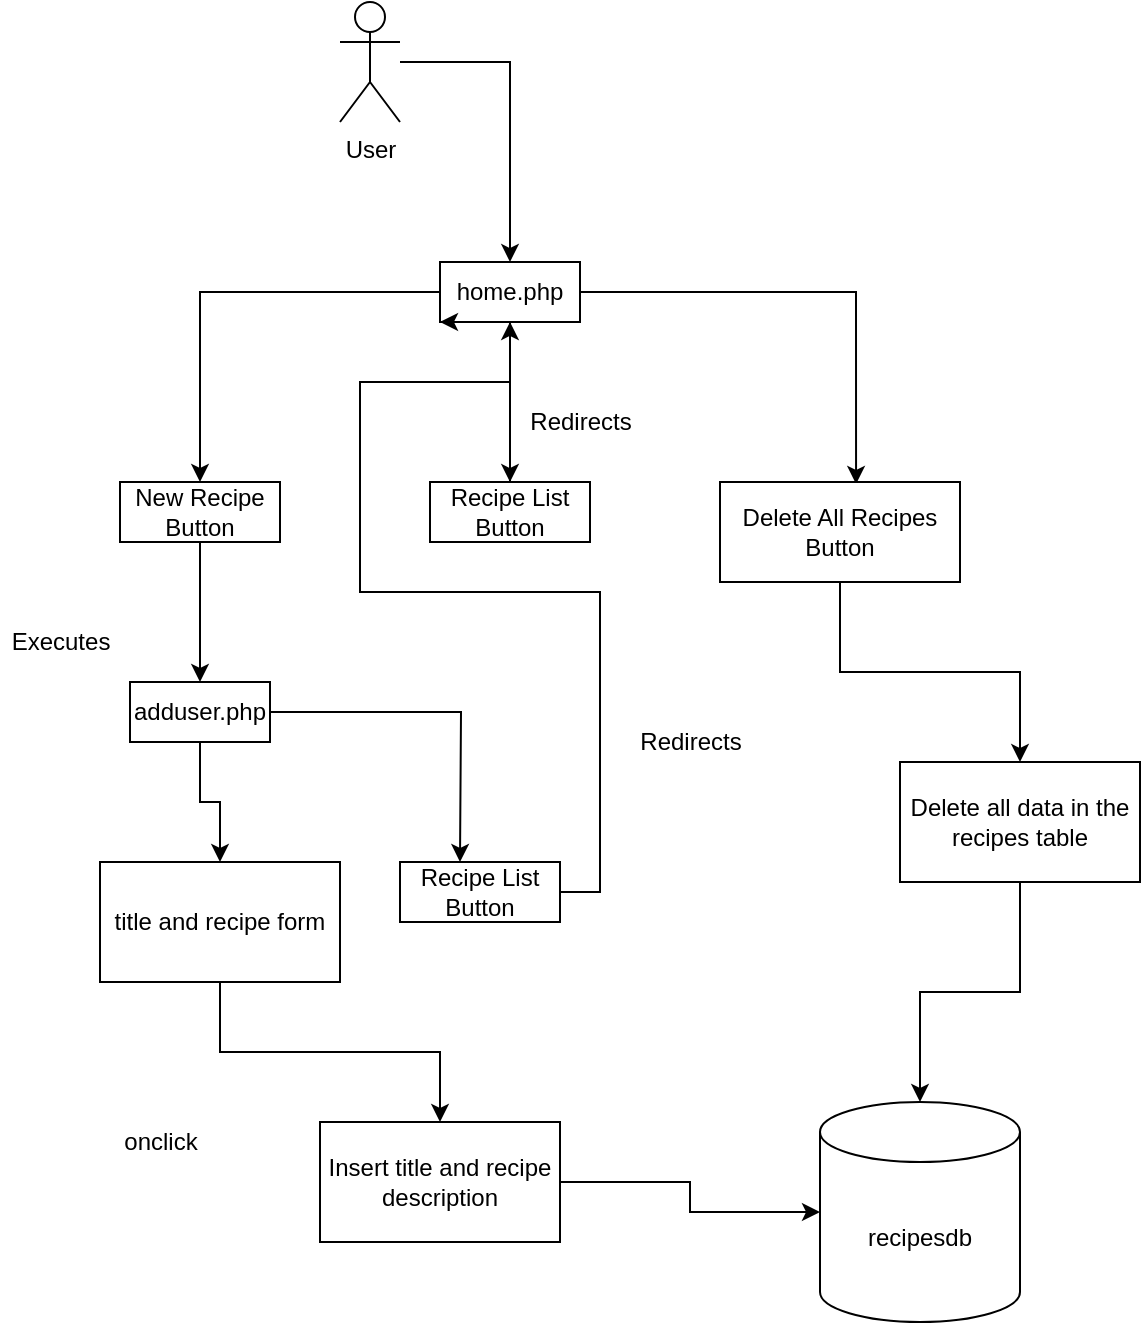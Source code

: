 <mxfile version="17.2.4" type="github"><diagram id="d6Y8Q44-sdCpRTjHXo5i" name="Page-1"><mxGraphModel dx="1221" dy="621" grid="1" gridSize="10" guides="1" tooltips="1" connect="1" arrows="1" fold="1" page="1" pageScale="1" pageWidth="850" pageHeight="1100" math="0" shadow="0"><root><mxCell id="0"/><mxCell id="1" parent="0"/><mxCell id="H-MvPxR-iWgt9PyU-ZtY-4" style="edgeStyle=orthogonalEdgeStyle;rounded=0;orthogonalLoop=1;jettySize=auto;html=1;entryX=0.5;entryY=0;entryDx=0;entryDy=0;" edge="1" parent="1" source="H-MvPxR-iWgt9PyU-ZtY-1" target="H-MvPxR-iWgt9PyU-ZtY-2"><mxGeometry relative="1" as="geometry"/></mxCell><mxCell id="H-MvPxR-iWgt9PyU-ZtY-1" value="User" style="shape=umlActor;verticalLabelPosition=bottom;verticalAlign=top;html=1;outlineConnect=0;" vertex="1" parent="1"><mxGeometry x="340" y="40" width="30" height="60" as="geometry"/></mxCell><mxCell id="H-MvPxR-iWgt9PyU-ZtY-8" style="edgeStyle=orthogonalEdgeStyle;rounded=0;orthogonalLoop=1;jettySize=auto;html=1;exitX=0;exitY=0.5;exitDx=0;exitDy=0;entryX=0.5;entryY=0;entryDx=0;entryDy=0;" edge="1" parent="1" source="H-MvPxR-iWgt9PyU-ZtY-2" target="H-MvPxR-iWgt9PyU-ZtY-7"><mxGeometry relative="1" as="geometry"/></mxCell><mxCell id="H-MvPxR-iWgt9PyU-ZtY-9" style="edgeStyle=orthogonalEdgeStyle;rounded=0;orthogonalLoop=1;jettySize=auto;html=1;exitX=0.5;exitY=1;exitDx=0;exitDy=0;entryX=0.5;entryY=0;entryDx=0;entryDy=0;" edge="1" parent="1" source="H-MvPxR-iWgt9PyU-ZtY-2" target="H-MvPxR-iWgt9PyU-ZtY-5"><mxGeometry relative="1" as="geometry"/></mxCell><mxCell id="H-MvPxR-iWgt9PyU-ZtY-10" style="edgeStyle=orthogonalEdgeStyle;rounded=0;orthogonalLoop=1;jettySize=auto;html=1;exitX=1;exitY=0.5;exitDx=0;exitDy=0;entryX=0.567;entryY=0.02;entryDx=0;entryDy=0;entryPerimeter=0;" edge="1" parent="1" source="H-MvPxR-iWgt9PyU-ZtY-2" target="H-MvPxR-iWgt9PyU-ZtY-6"><mxGeometry relative="1" as="geometry"/></mxCell><mxCell id="H-MvPxR-iWgt9PyU-ZtY-2" value="home.php" style="rounded=0;whiteSpace=wrap;html=1;" vertex="1" parent="1"><mxGeometry x="390" y="170" width="70" height="30" as="geometry"/></mxCell><mxCell id="H-MvPxR-iWgt9PyU-ZtY-3" value="recipesdb" style="shape=cylinder3;whiteSpace=wrap;html=1;boundedLbl=1;backgroundOutline=1;size=15;" vertex="1" parent="1"><mxGeometry x="580" y="590" width="100" height="110" as="geometry"/></mxCell><mxCell id="H-MvPxR-iWgt9PyU-ZtY-13" style="edgeStyle=orthogonalEdgeStyle;rounded=0;orthogonalLoop=1;jettySize=auto;html=1;exitX=0.5;exitY=0;exitDx=0;exitDy=0;entryX=0.5;entryY=1;entryDx=0;entryDy=0;" edge="1" parent="1" source="H-MvPxR-iWgt9PyU-ZtY-5" target="H-MvPxR-iWgt9PyU-ZtY-2"><mxGeometry relative="1" as="geometry"/></mxCell><mxCell id="H-MvPxR-iWgt9PyU-ZtY-5" value="Recipe List Button" style="rounded=0;whiteSpace=wrap;html=1;" vertex="1" parent="1"><mxGeometry x="385" y="280" width="80" height="30" as="geometry"/></mxCell><mxCell id="H-MvPxR-iWgt9PyU-ZtY-31" style="edgeStyle=orthogonalEdgeStyle;rounded=0;orthogonalLoop=1;jettySize=auto;html=1;exitX=0.5;exitY=1;exitDx=0;exitDy=0;" edge="1" parent="1" source="H-MvPxR-iWgt9PyU-ZtY-6" target="H-MvPxR-iWgt9PyU-ZtY-30"><mxGeometry relative="1" as="geometry"/></mxCell><mxCell id="H-MvPxR-iWgt9PyU-ZtY-6" value="Delete All Recipes Button" style="rounded=0;whiteSpace=wrap;html=1;" vertex="1" parent="1"><mxGeometry x="530" y="280" width="120" height="50" as="geometry"/></mxCell><mxCell id="H-MvPxR-iWgt9PyU-ZtY-17" style="edgeStyle=orthogonalEdgeStyle;rounded=0;orthogonalLoop=1;jettySize=auto;html=1;exitX=0.5;exitY=1;exitDx=0;exitDy=0;entryX=0.5;entryY=0;entryDx=0;entryDy=0;" edge="1" parent="1" source="H-MvPxR-iWgt9PyU-ZtY-7" target="H-MvPxR-iWgt9PyU-ZtY-15"><mxGeometry relative="1" as="geometry"/></mxCell><mxCell id="H-MvPxR-iWgt9PyU-ZtY-7" value="New Recipe Button" style="rounded=0;whiteSpace=wrap;html=1;" vertex="1" parent="1"><mxGeometry x="230" y="280" width="80" height="30" as="geometry"/></mxCell><mxCell id="H-MvPxR-iWgt9PyU-ZtY-14" value="Redirects" style="text;html=1;align=center;verticalAlign=middle;resizable=0;points=[];autosize=1;strokeColor=none;fillColor=none;" vertex="1" parent="1"><mxGeometry x="425" y="240" width="70" height="20" as="geometry"/></mxCell><mxCell id="H-MvPxR-iWgt9PyU-ZtY-22" style="edgeStyle=orthogonalEdgeStyle;rounded=0;orthogonalLoop=1;jettySize=auto;html=1;exitX=0.5;exitY=1;exitDx=0;exitDy=0;entryX=0.5;entryY=0;entryDx=0;entryDy=0;" edge="1" parent="1" source="H-MvPxR-iWgt9PyU-ZtY-15" target="H-MvPxR-iWgt9PyU-ZtY-21"><mxGeometry relative="1" as="geometry"/></mxCell><mxCell id="H-MvPxR-iWgt9PyU-ZtY-33" style="edgeStyle=orthogonalEdgeStyle;rounded=0;orthogonalLoop=1;jettySize=auto;html=1;exitX=1;exitY=0.5;exitDx=0;exitDy=0;" edge="1" parent="1" source="H-MvPxR-iWgt9PyU-ZtY-15"><mxGeometry relative="1" as="geometry"><mxPoint x="400" y="470" as="targetPoint"/></mxGeometry></mxCell><mxCell id="H-MvPxR-iWgt9PyU-ZtY-15" value="adduser.php" style="rounded=0;whiteSpace=wrap;html=1;" vertex="1" parent="1"><mxGeometry x="235" y="380" width="70" height="30" as="geometry"/></mxCell><mxCell id="H-MvPxR-iWgt9PyU-ZtY-16" value="Executes" style="text;html=1;align=center;verticalAlign=middle;resizable=0;points=[];autosize=1;strokeColor=none;fillColor=none;" vertex="1" parent="1"><mxGeometry x="170" y="350" width="60" height="20" as="geometry"/></mxCell><mxCell id="H-MvPxR-iWgt9PyU-ZtY-26" style="edgeStyle=orthogonalEdgeStyle;rounded=0;orthogonalLoop=1;jettySize=auto;html=1;exitX=0.5;exitY=1;exitDx=0;exitDy=0;" edge="1" parent="1" source="H-MvPxR-iWgt9PyU-ZtY-21" target="H-MvPxR-iWgt9PyU-ZtY-25"><mxGeometry relative="1" as="geometry"/></mxCell><mxCell id="H-MvPxR-iWgt9PyU-ZtY-21" value="title and recipe form" style="rounded=0;whiteSpace=wrap;html=1;" vertex="1" parent="1"><mxGeometry x="220" y="470" width="120" height="60" as="geometry"/></mxCell><mxCell id="H-MvPxR-iWgt9PyU-ZtY-24" value="onclick" style="text;html=1;align=center;verticalAlign=middle;resizable=0;points=[];autosize=1;strokeColor=none;fillColor=none;" vertex="1" parent="1"><mxGeometry x="225" y="600" width="50" height="20" as="geometry"/></mxCell><mxCell id="H-MvPxR-iWgt9PyU-ZtY-27" style="edgeStyle=orthogonalEdgeStyle;rounded=0;orthogonalLoop=1;jettySize=auto;html=1;exitX=1;exitY=0.5;exitDx=0;exitDy=0;entryX=0;entryY=0.5;entryDx=0;entryDy=0;entryPerimeter=0;" edge="1" parent="1" source="H-MvPxR-iWgt9PyU-ZtY-25" target="H-MvPxR-iWgt9PyU-ZtY-3"><mxGeometry relative="1" as="geometry"/></mxCell><mxCell id="H-MvPxR-iWgt9PyU-ZtY-25" value="Insert title and recipe description" style="rounded=0;whiteSpace=wrap;html=1;" vertex="1" parent="1"><mxGeometry x="330" y="600" width="120" height="60" as="geometry"/></mxCell><mxCell id="H-MvPxR-iWgt9PyU-ZtY-32" style="edgeStyle=orthogonalEdgeStyle;rounded=0;orthogonalLoop=1;jettySize=auto;html=1;exitX=0.5;exitY=1;exitDx=0;exitDy=0;entryX=0.5;entryY=0;entryDx=0;entryDy=0;entryPerimeter=0;" edge="1" parent="1" source="H-MvPxR-iWgt9PyU-ZtY-30" target="H-MvPxR-iWgt9PyU-ZtY-3"><mxGeometry relative="1" as="geometry"/></mxCell><mxCell id="H-MvPxR-iWgt9PyU-ZtY-30" value="Delete all data in the recipes table" style="rounded=0;whiteSpace=wrap;html=1;" vertex="1" parent="1"><mxGeometry x="620" y="420" width="120" height="60" as="geometry"/></mxCell><mxCell id="H-MvPxR-iWgt9PyU-ZtY-35" style="edgeStyle=orthogonalEdgeStyle;rounded=0;orthogonalLoop=1;jettySize=auto;html=1;exitX=1;exitY=0.5;exitDx=0;exitDy=0;entryX=0;entryY=1;entryDx=0;entryDy=0;" edge="1" parent="1" source="H-MvPxR-iWgt9PyU-ZtY-34" target="H-MvPxR-iWgt9PyU-ZtY-2"><mxGeometry relative="1" as="geometry"><Array as="points"><mxPoint x="470" y="485"/><mxPoint x="470" y="335"/><mxPoint x="350" y="335"/><mxPoint x="350" y="230"/><mxPoint x="425" y="230"/><mxPoint x="425" y="200"/></Array></mxGeometry></mxCell><mxCell id="H-MvPxR-iWgt9PyU-ZtY-34" value="Recipe List Button" style="rounded=0;whiteSpace=wrap;html=1;" vertex="1" parent="1"><mxGeometry x="370" y="470" width="80" height="30" as="geometry"/></mxCell><mxCell id="H-MvPxR-iWgt9PyU-ZtY-36" value="Redirects" style="text;html=1;align=center;verticalAlign=middle;resizable=0;points=[];autosize=1;strokeColor=none;fillColor=none;" vertex="1" parent="1"><mxGeometry x="480" y="400" width="70" height="20" as="geometry"/></mxCell></root></mxGraphModel></diagram></mxfile>